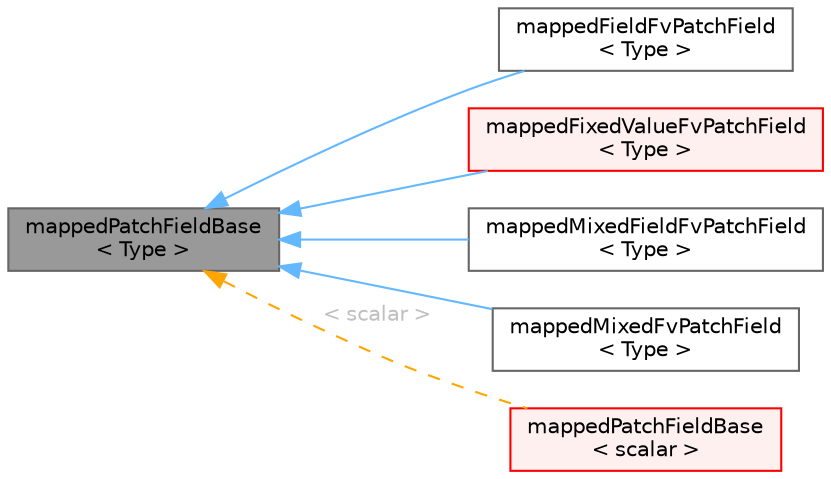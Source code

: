 digraph "mappedPatchFieldBase&lt; Type &gt;"
{
 // LATEX_PDF_SIZE
  bgcolor="transparent";
  edge [fontname=Helvetica,fontsize=10,labelfontname=Helvetica,labelfontsize=10];
  node [fontname=Helvetica,fontsize=10,shape=box,height=0.2,width=0.4];
  rankdir="LR";
  Node1 [id="Node000001",label="mappedPatchFieldBase\l\< Type \>",height=0.2,width=0.4,color="gray40", fillcolor="grey60", style="filled", fontcolor="black",tooltip="Functionality for sampling fields using mappedPatchBase. Every call to mappedField() returns a sample..."];
  Node1 -> Node2 [id="edge1_Node000001_Node000002",dir="back",color="steelblue1",style="solid",tooltip=" "];
  Node2 [id="Node000002",label="mappedFieldFvPatchField\l\< Type \>",height=0.2,width=0.4,color="gray40", fillcolor="white", style="filled",URL="$classFoam_1_1mappedFieldFvPatchField.html",tooltip="This boundary condition provides a self-contained version of the mapped condition...."];
  Node1 -> Node3 [id="edge2_Node000001_Node000003",dir="back",color="steelblue1",style="solid",tooltip=" "];
  Node3 [id="Node000003",label="mappedFixedValueFvPatchField\l\< Type \>",height=0.2,width=0.4,color="red", fillcolor="#FFF0F0", style="filled",URL="$classFoam_1_1mappedFixedValueFvPatchField.html",tooltip="This boundary condition maps the value at a set of cells or patch faces back to *this."];
  Node1 -> Node6 [id="edge3_Node000001_Node000006",dir="back",color="steelblue1",style="solid",tooltip=" "];
  Node6 [id="Node000006",label="mappedMixedFieldFvPatchField\l\< Type \>",height=0.2,width=0.4,color="gray40", fillcolor="white", style="filled",URL="$classFoam_1_1mappedMixedFieldFvPatchField.html",tooltip="This boundary condition provides a self-contained version of e.g. mapped boundary conditions."];
  Node1 -> Node7 [id="edge4_Node000001_Node000007",dir="back",color="steelblue1",style="solid",tooltip=" "];
  Node7 [id="Node000007",label="mappedMixedFvPatchField\l\< Type \>",height=0.2,width=0.4,color="gray40", fillcolor="white", style="filled",URL="$classFoam_1_1mappedMixedFvPatchField.html",tooltip="This boundary condition maps the value at a set of cells or patch faces back to *this."];
  Node1 -> Node8 [id="edge5_Node000001_Node000008",dir="back",color="orange",style="dashed",tooltip=" ",label=" \< scalar \>",fontcolor="grey" ];
  Node8 [id="Node000008",label="mappedPatchFieldBase\l\< scalar \>",height=0.2,width=0.4,color="red", fillcolor="#FFF0F0", style="filled",URL="$classFoam_1_1mappedPatchFieldBase.html",tooltip=" "];
}
